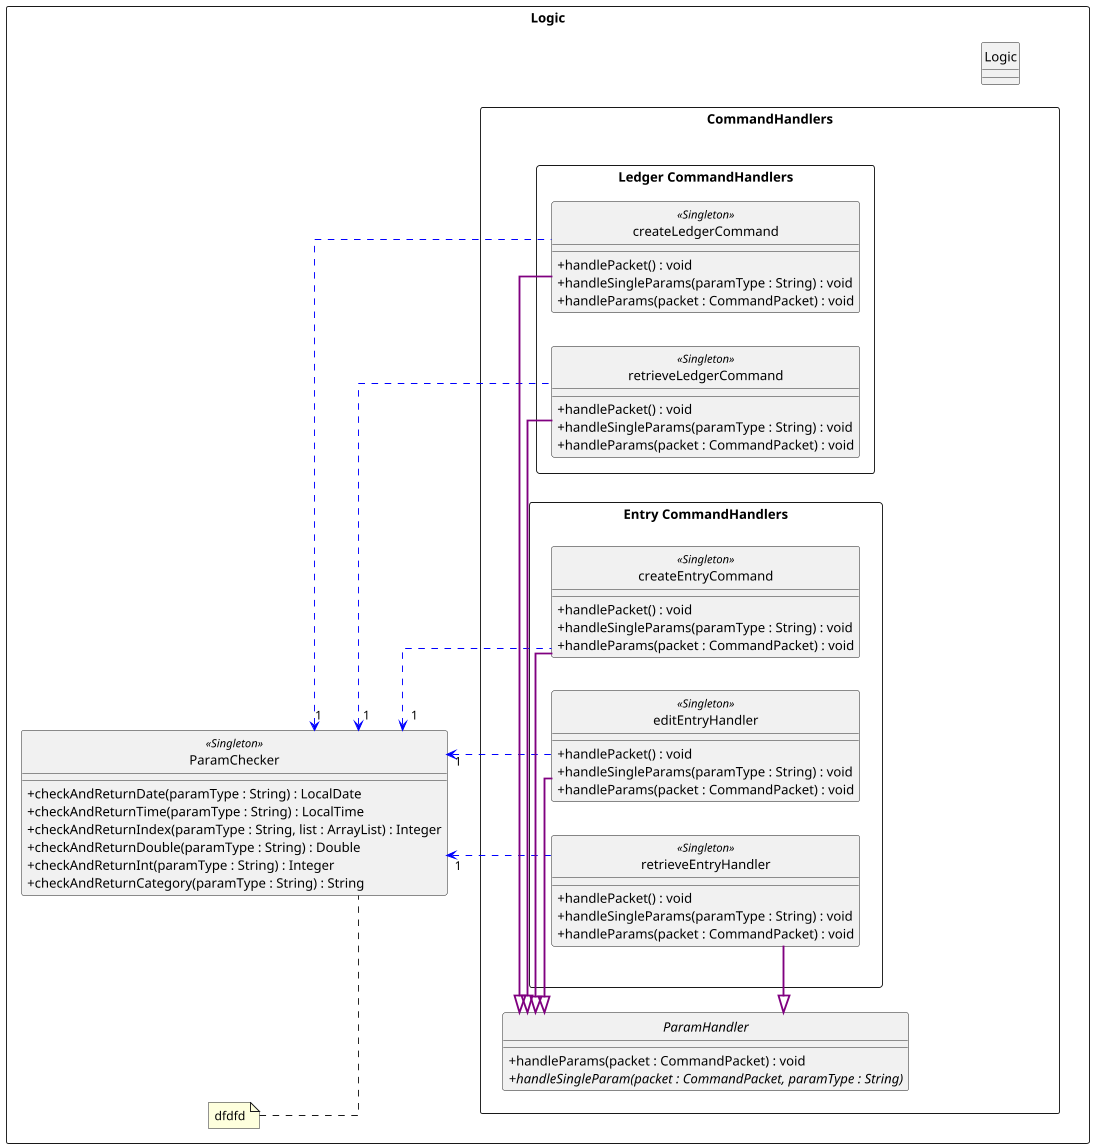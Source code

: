 @startuml
left to right direction
hide circle
scale 1094 width
skinparam classAttributeIconSize 0
skinparam BoxPadding 20
skinparam shadowing false
skinparam linetype ortho
skinparam package<<Layout>> {
  borderColor Transparent
  backgroundColor Transparent
  fontColor Transparent
  stereotypeFontColor Transparent
}

rectangle Logic {

    package p1 <<Layout>> {
    }

    package p2 <<Layout>> {
    }

    package p3 <<Layout>> {
    }


    class ParamChecker <<Singleton>>{
        + checkAndReturnDate(paramType : String) : LocalDate
        + checkAndReturnTime(paramType : String) : LocalTime
        + checkAndReturnIndex(paramType : String, list : ArrayList) : Integer
        + checkAndReturnDouble(paramType : String) : Double
        + checkAndReturnInt(paramType : String) : Integer
        + checkAndReturnCategory(paramType : String) : String
    }


    p1 -[hidden] p2
    p2 -[hidden] p3
    p2 -[hidden] ParamChecker


rectangle "CommandHandlers"    {
    abstract class ParamHandler {

        + handleParams(packet : CommandPacket) : void
        + {abstract} handleSingleParam(packet : CommandPacket, paramType : String)
    }

    rectangle "Ledger CommandHandlers"    {
        class createLedgerCommand <<Singleton>>{
            + handlePacket() : void
            + handleSingleParams(paramType : String) : void
            + handleParams(packet : CommandPacket) : void
        }
        class retrieveLedgerCommand <<Singleton>>{
            + handlePacket() : void
            + handleSingleParams(paramType : String) : void
            + handleParams(packet : CommandPacket) : void
        }
    }

    package p4 <<Layout>> {
    }

    rectangle "Entry CommandHandlers"    {
        class createEntryCommand <<Singleton>>{
            + handlePacket() : void
            + handleSingleParams(paramType : String) : void
            + handleParams(packet : CommandPacket) : void
        }
        class editEntryHandler <<Singleton>>{
            + handlePacket() : void
            + handleSingleParams(paramType : String) : void
            + handleParams(packet : CommandPacket) : void
        }
        class retrieveEntryHandler <<Singleton>>{
            + handlePacket() : void
            + handleSingleParams(paramType : String) : void
            + handleParams(packet : CommandPacket) : void
        }
    }

    "Entry CommandHandlers"    -[hidden]- p4
    ParamChecker -[hidden]- ParamHandler
}
note top of ParamChecker : dfdfd
"CommandHandlers"    -[hidden]down- Logic

ParamChecker "1" <.[norank]. createLedgerCommand #line:blue;text:black
ParamChecker "1" <.[norank]. retrieveLedgerCommand #line:blue;text:black
ParamChecker "1" <.[norank]. createEntryCommand #line:blue;text:black
ParamChecker "1" <.[norank]. editEntryHandler #line:blue;text:black
ParamChecker "1" <.[norank]. retrieveEntryHandler #line:blue;text:black
ParamHandler <|-[norank]- createLedgerCommand #line:purple;line.bold;text:red
ParamHandler <|-[norank]- retrieveLedgerCommand #line:purple;line.bold;text:red
ParamHandler <|-[norank]- createEntryCommand #line:purple;line.bold;text:red
ParamHandler <|-[norank]- retrieveEntryHandler #line:purple;line.bold;text:red
ParamHandler <|-[norank]- editEntryHandler #line:purple;line.bold;text:red
}

@enduml